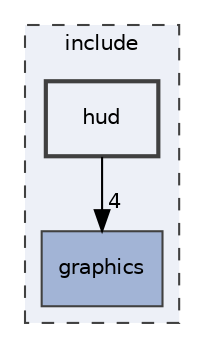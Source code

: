 digraph "/Users/runner/work/chess/chess/include/hud"
{
 // LATEX_PDF_SIZE
  bgcolor="transparent";
  edge [fontname="Helvetica",fontsize="10",labelfontname="Helvetica",labelfontsize="10"];
  node [fontname="Helvetica",fontsize="10",shape=record];
  compound=true
  subgraph clusterdir_d44c64559bbebec7f509842c48db8b23 {
    graph [ bgcolor="#edf0f7", pencolor="grey25", style="filled,dashed,", label="include", fontname="Helvetica", fontsize="10", URL="dir_d44c64559bbebec7f509842c48db8b23.html"]
  dir_c17ed8a99c2aafc6034c524ffcf900dc [shape=box, label="graphics", style="filled,", fillcolor="#a2b4d6", color="grey25", URL="dir_c17ed8a99c2aafc6034c524ffcf900dc.html"];
  dir_e94c18d52246dc2a84c458562d820761 [shape=box, label="hud", style="filled,bold,", fillcolor="#edf0f7", color="grey25", URL="dir_e94c18d52246dc2a84c458562d820761.html"];
  }
  dir_e94c18d52246dc2a84c458562d820761->dir_c17ed8a99c2aafc6034c524ffcf900dc [headlabel="4", labeldistance=1.5 headhref="dir_000004_000002.html"];
}
